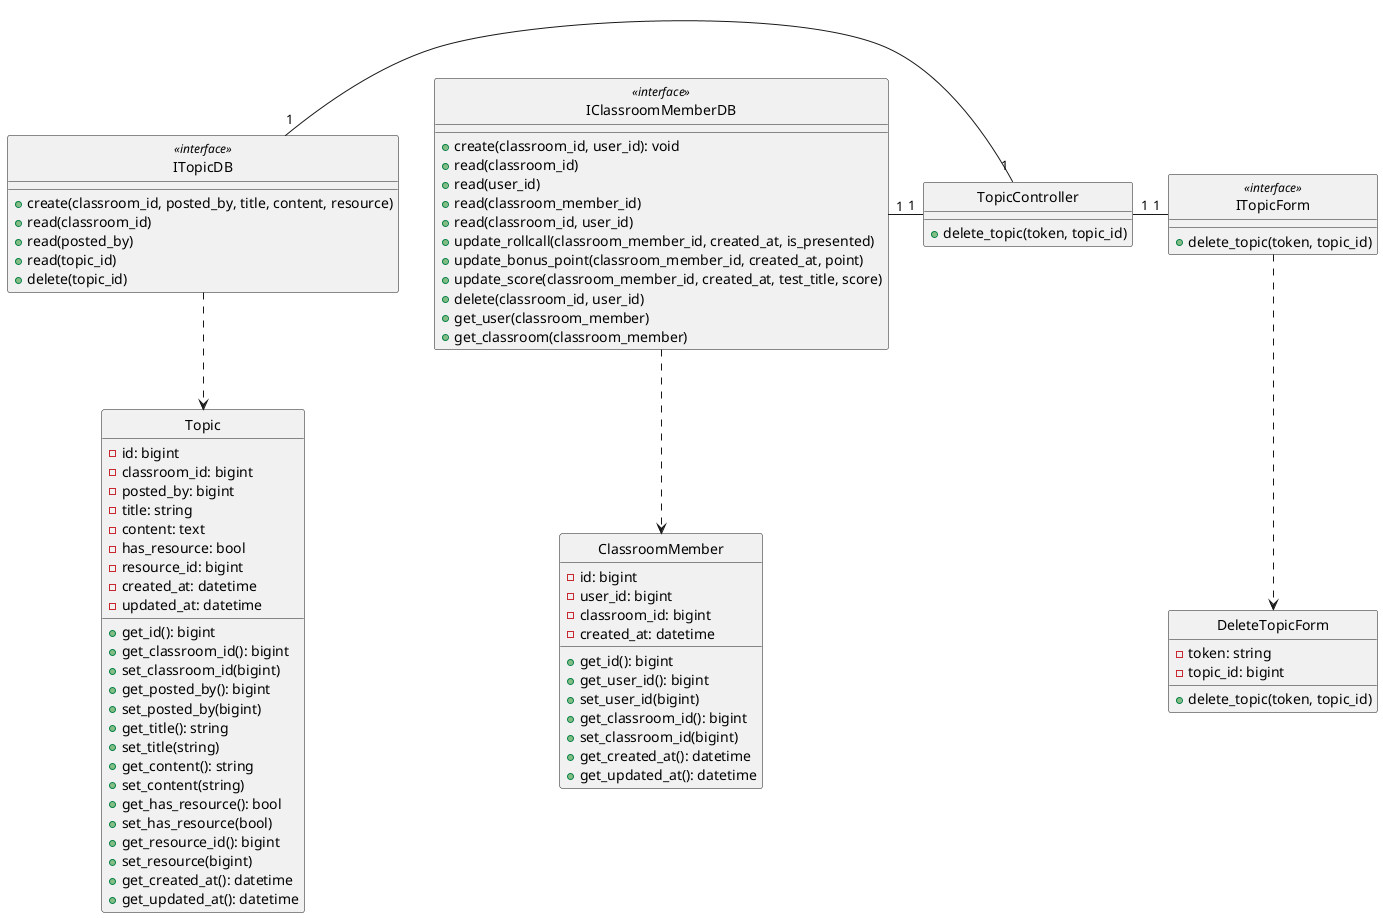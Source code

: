 @startuml createTopic

class DeleteTopicForm {
    - token: string
    - topic_id: bigint

    + delete_topic(token, topic_id)
}

class ITopicForm <<interface>> {
    + delete_topic(token, topic_id)
}

class TopicController {
    + delete_topic(token, topic_id)
}

class ClassroomMember {
    - id: bigint
    - user_id: bigint
    - classroom_id: bigint
    - created_at: datetime

    + get_id(): bigint
    + get_user_id(): bigint
    + set_user_id(bigint)
    + get_classroom_id(): bigint
    + set_classroom_id(bigint)
    + get_created_at(): datetime
    + get_updated_at(): datetime
}

class IClassroomMemberDB <<interface>> {
    + create(classroom_id, user_id): void
    + read(classroom_id)
    + read(user_id)
    + read(classroom_member_id)
    + read(classroom_id, user_id)
    + update_rollcall(classroom_member_id, created_at, is_presented)
    + update_bonus_point(classroom_member_id, created_at, point)
    + update_score(classroom_member_id, created_at, test_title, score)
    + delete(classroom_id, user_id)
    + get_user(classroom_member)
    + get_classroom(classroom_member)
}


class Topic {
    - id: bigint
    - classroom_id: bigint
    - posted_by: bigint
    - title: string
    - content: text
    - has_resource: bool
    - resource_id: bigint
    - created_at: datetime
    - updated_at: datetime

    + get_id(): bigint
    + get_classroom_id(): bigint
    + set_classroom_id(bigint)
    + get_posted_by(): bigint
    + set_posted_by(bigint)
    + get_title(): string
    + set_title(string)
    + get_content(): string
    + set_content(string)
    + get_has_resource(): bool
    + set_has_resource(bool)
    + get_resource_id(): bigint
    + set_resource(bigint)
    + get_created_at(): datetime
    + get_updated_at(): datetime
}

class ITopicDB <<interface>> {
    + create(classroom_id, posted_by, title, content, resource)
    + read(classroom_id)
    + read(posted_by)
    + read(topic_id)
    + delete(topic_id)
}

hide DeleteTopicForm circle
hide ITopicForm <<interface>> circle
hide TopicController circle
hide IClassroomMemberDB <<interface>> circle
hide ClassroomMember circle
hide ITopicDB <<interface>> circle
hide Topic circle 


ITopicForm .down.> DeleteTopicForm
IClassroomMemberDB .down.> ClassroomMember
ITopicDB .down.> Topic
ITopicForm "1"-left-"1" TopicController
TopicController "1"-left-"1" IClassroomMemberDB
TopicController "1"-left-"1" ITopicDB


@enduml
